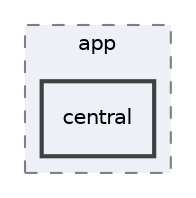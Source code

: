 digraph "/sam/repos/open-source/fmtm/src/backend/app/central"
{
 // LATEX_PDF_SIZE
  edge [fontname="Helvetica",fontsize="10",labelfontname="Helvetica",labelfontsize="10"];
  node [fontname="Helvetica",fontsize="10",shape=record];
  compound=true
  subgraph clusterdir_83c7eb4aad812b981700cf0adce5b6de {
    graph [ bgcolor="#edf0f7", pencolor="grey50", style="filled,dashed,", label="app", fontname="Helvetica", fontsize="10", URL="dir_83c7eb4aad812b981700cf0adce5b6de.html"]
  dir_f4f832b8889113021bd18ee7d835548a [shape=box, label="central", style="filled,bold,", fillcolor="#edf0f7", color="grey25", URL="dir_f4f832b8889113021bd18ee7d835548a.html"];
  }
}
